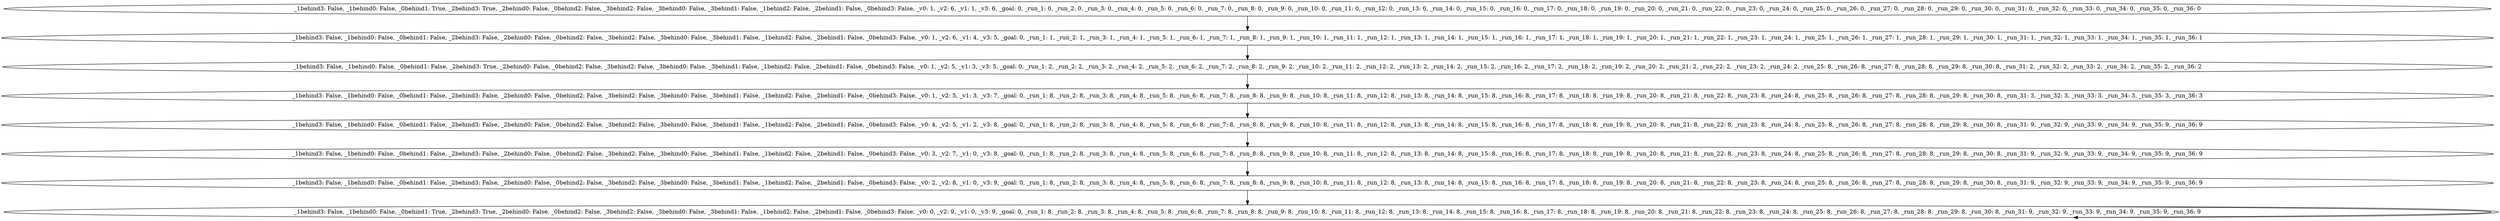 digraph  {
0 [_0behind1=True, _0behind2=False, _0behind3=False, _1behind0=False, _1behind2=False, _1behind3=False, _2behind0=False, _2behind1=False, _2behind3=True, _3behind0=False, _3behind1=False, _3behind2=False, _goal=0, _run_1=0, _run_10=0, _run_11=0, _run_12=0, _run_13=0, _run_14=0, _run_15=0, _run_16=0, _run_17=0, _run_18=0, _run_19=0, _run_2=0, _run_20=0, _run_21=0, _run_22=0, _run_23=0, _run_24=0, _run_25=0, _run_26=0, _run_27=0, _run_28=0, _run_29=0, _run_3=0, _run_30=0, _run_31=0, _run_32=0, _run_33=0, _run_34=0, _run_35=0, _run_36=0, _run_4=0, _run_5=0, _run_6=0, _run_7=0, _run_8=0, _run_9=0, _v0=1, _v1=1, _v2=6, _v3=6, label="_1behind3: False, _1behind0: False, _0behind1: True, _2behind3: True, _2behind0: False, _0behind2: False, _3behind2: False, _3behind0: False, _3behind1: False, _1behind2: False, _2behind1: False, _0behind3: False, _v0: 1, _v2: 6, _v1: 1, _v3: 6, _goal: 0, _run_1: 0, _run_2: 0, _run_3: 0, _run_4: 0, _run_5: 0, _run_6: 0, _run_7: 0, _run_8: 0, _run_9: 0, _run_10: 0, _run_11: 0, _run_12: 0, _run_13: 0, _run_14: 0, _run_15: 0, _run_16: 0, _run_17: 0, _run_18: 0, _run_19: 0, _run_20: 0, _run_21: 0, _run_22: 0, _run_23: 0, _run_24: 0, _run_25: 0, _run_26: 0, _run_27: 0, _run_28: 0, _run_29: 0, _run_30: 0, _run_31: 0, _run_32: 0, _run_33: 0, _run_34: 0, _run_35: 0, _run_36: 0"];
1 [_0behind1=False, _0behind2=False, _0behind3=False, _1behind0=False, _1behind2=False, _1behind3=False, _2behind0=False, _2behind1=False, _2behind3=False, _3behind0=False, _3behind1=False, _3behind2=False, _goal=0, _run_1=1, _run_10=1, _run_11=1, _run_12=1, _run_13=1, _run_14=1, _run_15=1, _run_16=1, _run_17=1, _run_18=1, _run_19=1, _run_2=1, _run_20=1, _run_21=1, _run_22=1, _run_23=1, _run_24=1, _run_25=1, _run_26=1, _run_27=1, _run_28=1, _run_29=1, _run_3=1, _run_30=1, _run_31=1, _run_32=1, _run_33=1, _run_34=1, _run_35=1, _run_36=1, _run_4=1, _run_5=1, _run_6=1, _run_7=1, _run_8=1, _run_9=1, _v0=1, _v1=4, _v2=6, _v3=5, label="_1behind3: False, _1behind0: False, _0behind1: False, _2behind3: False, _2behind0: False, _0behind2: False, _3behind2: False, _3behind0: False, _3behind1: False, _1behind2: False, _2behind1: False, _0behind3: False, _v0: 1, _v2: 6, _v1: 4, _v3: 5, _goal: 0, _run_1: 1, _run_2: 1, _run_3: 1, _run_4: 1, _run_5: 1, _run_6: 1, _run_7: 1, _run_8: 1, _run_9: 1, _run_10: 1, _run_11: 1, _run_12: 1, _run_13: 1, _run_14: 1, _run_15: 1, _run_16: 1, _run_17: 1, _run_18: 1, _run_19: 1, _run_20: 1, _run_21: 1, _run_22: 1, _run_23: 1, _run_24: 1, _run_25: 1, _run_26: 1, _run_27: 1, _run_28: 1, _run_29: 1, _run_30: 1, _run_31: 1, _run_32: 1, _run_33: 1, _run_34: 1, _run_35: 1, _run_36: 1"];
2 [_0behind1=False, _0behind2=False, _0behind3=False, _1behind0=False, _1behind2=False, _1behind3=False, _2behind0=False, _2behind1=False, _2behind3=True, _3behind0=False, _3behind1=False, _3behind2=False, _goal=0, _run_1=2, _run_10=2, _run_11=2, _run_12=2, _run_13=2, _run_14=2, _run_15=2, _run_16=2, _run_17=2, _run_18=2, _run_19=2, _run_2=2, _run_20=2, _run_21=2, _run_22=2, _run_23=2, _run_24=2, _run_25=8, _run_26=8, _run_27=8, _run_28=8, _run_29=8, _run_3=2, _run_30=8, _run_31=2, _run_32=2, _run_33=2, _run_34=2, _run_35=2, _run_36=2, _run_4=2, _run_5=2, _run_6=2, _run_7=2, _run_8=2, _run_9=2, _v0=1, _v1=3, _v2=5, _v3=5, label="_1behind3: False, _1behind0: False, _0behind1: False, _2behind3: True, _2behind0: False, _0behind2: False, _3behind2: False, _3behind0: False, _3behind1: False, _1behind2: False, _2behind1: False, _0behind3: False, _v0: 1, _v2: 5, _v1: 3, _v3: 5, _goal: 0, _run_1: 2, _run_2: 2, _run_3: 2, _run_4: 2, _run_5: 2, _run_6: 2, _run_7: 2, _run_8: 2, _run_9: 2, _run_10: 2, _run_11: 2, _run_12: 2, _run_13: 2, _run_14: 2, _run_15: 2, _run_16: 2, _run_17: 2, _run_18: 2, _run_19: 2, _run_20: 2, _run_21: 2, _run_22: 2, _run_23: 2, _run_24: 2, _run_25: 8, _run_26: 8, _run_27: 8, _run_28: 8, _run_29: 8, _run_30: 8, _run_31: 2, _run_32: 2, _run_33: 2, _run_34: 2, _run_35: 2, _run_36: 2"];
3 [_0behind1=False, _0behind2=False, _0behind3=False, _1behind0=False, _1behind2=False, _1behind3=False, _2behind0=False, _2behind1=False, _2behind3=False, _3behind0=False, _3behind1=False, _3behind2=False, _goal=0, _run_1=8, _run_10=8, _run_11=8, _run_12=8, _run_13=8, _run_14=8, _run_15=8, _run_16=8, _run_17=8, _run_18=8, _run_19=8, _run_2=8, _run_20=8, _run_21=8, _run_22=8, _run_23=8, _run_24=8, _run_25=8, _run_26=8, _run_27=8, _run_28=8, _run_29=8, _run_3=8, _run_30=8, _run_31=3, _run_32=3, _run_33=3, _run_34=3, _run_35=3, _run_36=3, _run_4=8, _run_5=8, _run_6=8, _run_7=8, _run_8=8, _run_9=8, _v0=1, _v1=3, _v2=5, _v3=7, label="_1behind3: False, _1behind0: False, _0behind1: False, _2behind3: False, _2behind0: False, _0behind2: False, _3behind2: False, _3behind0: False, _3behind1: False, _1behind2: False, _2behind1: False, _0behind3: False, _v0: 1, _v2: 5, _v1: 3, _v3: 7, _goal: 0, _run_1: 8, _run_2: 8, _run_3: 8, _run_4: 8, _run_5: 8, _run_6: 8, _run_7: 8, _run_8: 8, _run_9: 8, _run_10: 8, _run_11: 8, _run_12: 8, _run_13: 8, _run_14: 8, _run_15: 8, _run_16: 8, _run_17: 8, _run_18: 8, _run_19: 8, _run_20: 8, _run_21: 8, _run_22: 8, _run_23: 8, _run_24: 8, _run_25: 8, _run_26: 8, _run_27: 8, _run_28: 8, _run_29: 8, _run_30: 8, _run_31: 3, _run_32: 3, _run_33: 3, _run_34: 3, _run_35: 3, _run_36: 3"];
4 [_0behind1=False, _0behind2=False, _0behind3=False, _1behind0=False, _1behind2=False, _1behind3=False, _2behind0=False, _2behind1=False, _2behind3=False, _3behind0=False, _3behind1=False, _3behind2=False, _goal=0, _run_1=8, _run_10=8, _run_11=8, _run_12=8, _run_13=8, _run_14=8, _run_15=8, _run_16=8, _run_17=8, _run_18=8, _run_19=8, _run_2=8, _run_20=8, _run_21=8, _run_22=8, _run_23=8, _run_24=8, _run_25=8, _run_26=8, _run_27=8, _run_28=8, _run_29=8, _run_3=8, _run_30=8, _run_31=9, _run_32=9, _run_33=9, _run_34=9, _run_35=9, _run_36=9, _run_4=8, _run_5=8, _run_6=8, _run_7=8, _run_8=8, _run_9=8, _v0=4, _v1=2, _v2=5, _v3=8, label="_1behind3: False, _1behind0: False, _0behind1: False, _2behind3: False, _2behind0: False, _0behind2: False, _3behind2: False, _3behind0: False, _3behind1: False, _1behind2: False, _2behind1: False, _0behind3: False, _v0: 4, _v2: 5, _v1: 2, _v3: 8, _goal: 0, _run_1: 8, _run_2: 8, _run_3: 8, _run_4: 8, _run_5: 8, _run_6: 8, _run_7: 8, _run_8: 8, _run_9: 8, _run_10: 8, _run_11: 8, _run_12: 8, _run_13: 8, _run_14: 8, _run_15: 8, _run_16: 8, _run_17: 8, _run_18: 8, _run_19: 8, _run_20: 8, _run_21: 8, _run_22: 8, _run_23: 8, _run_24: 8, _run_25: 8, _run_26: 8, _run_27: 8, _run_28: 8, _run_29: 8, _run_30: 8, _run_31: 9, _run_32: 9, _run_33: 9, _run_34: 9, _run_35: 9, _run_36: 9"];
5 [_0behind1=False, _0behind2=False, _0behind3=False, _1behind0=False, _1behind2=False, _1behind3=False, _2behind0=False, _2behind1=False, _2behind3=False, _3behind0=False, _3behind1=False, _3behind2=False, _goal=0, _run_1=8, _run_10=8, _run_11=8, _run_12=8, _run_13=8, _run_14=8, _run_15=8, _run_16=8, _run_17=8, _run_18=8, _run_19=8, _run_2=8, _run_20=8, _run_21=8, _run_22=8, _run_23=8, _run_24=8, _run_25=8, _run_26=8, _run_27=8, _run_28=8, _run_29=8, _run_3=8, _run_30=8, _run_31=9, _run_32=9, _run_33=9, _run_34=9, _run_35=9, _run_36=9, _run_4=8, _run_5=8, _run_6=8, _run_7=8, _run_8=8, _run_9=8, _v0=3, _v1=0, _v2=7, _v3=8, label="_1behind3: False, _1behind0: False, _0behind1: False, _2behind3: False, _2behind0: False, _0behind2: False, _3behind2: False, _3behind0: False, _3behind1: False, _1behind2: False, _2behind1: False, _0behind3: False, _v0: 3, _v2: 7, _v1: 0, _v3: 8, _goal: 0, _run_1: 8, _run_2: 8, _run_3: 8, _run_4: 8, _run_5: 8, _run_6: 8, _run_7: 8, _run_8: 8, _run_9: 8, _run_10: 8, _run_11: 8, _run_12: 8, _run_13: 8, _run_14: 8, _run_15: 8, _run_16: 8, _run_17: 8, _run_18: 8, _run_19: 8, _run_20: 8, _run_21: 8, _run_22: 8, _run_23: 8, _run_24: 8, _run_25: 8, _run_26: 8, _run_27: 8, _run_28: 8, _run_29: 8, _run_30: 8, _run_31: 9, _run_32: 9, _run_33: 9, _run_34: 9, _run_35: 9, _run_36: 9"];
6 [_0behind1=False, _0behind2=False, _0behind3=False, _1behind0=False, _1behind2=False, _1behind3=False, _2behind0=False, _2behind1=False, _2behind3=False, _3behind0=False, _3behind1=False, _3behind2=False, _goal=0, _run_1=8, _run_10=8, _run_11=8, _run_12=8, _run_13=8, _run_14=8, _run_15=8, _run_16=8, _run_17=8, _run_18=8, _run_19=8, _run_2=8, _run_20=8, _run_21=8, _run_22=8, _run_23=8, _run_24=8, _run_25=8, _run_26=8, _run_27=8, _run_28=8, _run_29=8, _run_3=8, _run_30=8, _run_31=9, _run_32=9, _run_33=9, _run_34=9, _run_35=9, _run_36=9, _run_4=8, _run_5=8, _run_6=8, _run_7=8, _run_8=8, _run_9=8, _v0=2, _v1=0, _v2=8, _v3=9, label="_1behind3: False, _1behind0: False, _0behind1: False, _2behind3: False, _2behind0: False, _0behind2: False, _3behind2: False, _3behind0: False, _3behind1: False, _1behind2: False, _2behind1: False, _0behind3: False, _v0: 2, _v2: 8, _v1: 0, _v3: 9, _goal: 0, _run_1: 8, _run_2: 8, _run_3: 8, _run_4: 8, _run_5: 8, _run_6: 8, _run_7: 8, _run_8: 8, _run_9: 8, _run_10: 8, _run_11: 8, _run_12: 8, _run_13: 8, _run_14: 8, _run_15: 8, _run_16: 8, _run_17: 8, _run_18: 8, _run_19: 8, _run_20: 8, _run_21: 8, _run_22: 8, _run_23: 8, _run_24: 8, _run_25: 8, _run_26: 8, _run_27: 8, _run_28: 8, _run_29: 8, _run_30: 8, _run_31: 9, _run_32: 9, _run_33: 9, _run_34: 9, _run_35: 9, _run_36: 9"];
7 [_0behind1=True, _0behind2=False, _0behind3=False, _1behind0=False, _1behind2=False, _1behind3=False, _2behind0=False, _2behind1=False, _2behind3=True, _3behind0=False, _3behind1=False, _3behind2=False, _goal=0, _run_1=8, _run_10=8, _run_11=8, _run_12=8, _run_13=8, _run_14=8, _run_15=8, _run_16=8, _run_17=8, _run_18=8, _run_19=8, _run_2=8, _run_20=8, _run_21=8, _run_22=8, _run_23=8, _run_24=8, _run_25=8, _run_26=8, _run_27=8, _run_28=8, _run_29=8, _run_3=8, _run_30=8, _run_31=9, _run_32=9, _run_33=9, _run_34=9, _run_35=9, _run_36=9, _run_4=8, _run_5=8, _run_6=8, _run_7=8, _run_8=8, _run_9=8, _v0=0, _v1=0, _v2=9, _v3=9, label="_1behind3: False, _1behind0: False, _0behind1: True, _2behind3: True, _2behind0: False, _0behind2: False, _3behind2: False, _3behind0: False, _3behind1: False, _1behind2: False, _2behind1: False, _0behind3: False, _v0: 0, _v2: 9, _v1: 0, _v3: 9, _goal: 0, _run_1: 8, _run_2: 8, _run_3: 8, _run_4: 8, _run_5: 8, _run_6: 8, _run_7: 8, _run_8: 8, _run_9: 8, _run_10: 8, _run_11: 8, _run_12: 8, _run_13: 8, _run_14: 8, _run_15: 8, _run_16: 8, _run_17: 8, _run_18: 8, _run_19: 8, _run_20: 8, _run_21: 8, _run_22: 8, _run_23: 8, _run_24: 8, _run_25: 8, _run_26: 8, _run_27: 8, _run_28: 8, _run_29: 8, _run_30: 8, _run_31: 9, _run_32: 9, _run_33: 9, _run_34: 9, _run_35: 9, _run_36: 9"];
0 -> 1;
1 -> 2;
2 -> 3;
3 -> 4;
4 -> 5;
5 -> 6;
6 -> 7;
7 -> 7;
node [label="shape: box", shape=box];
}

